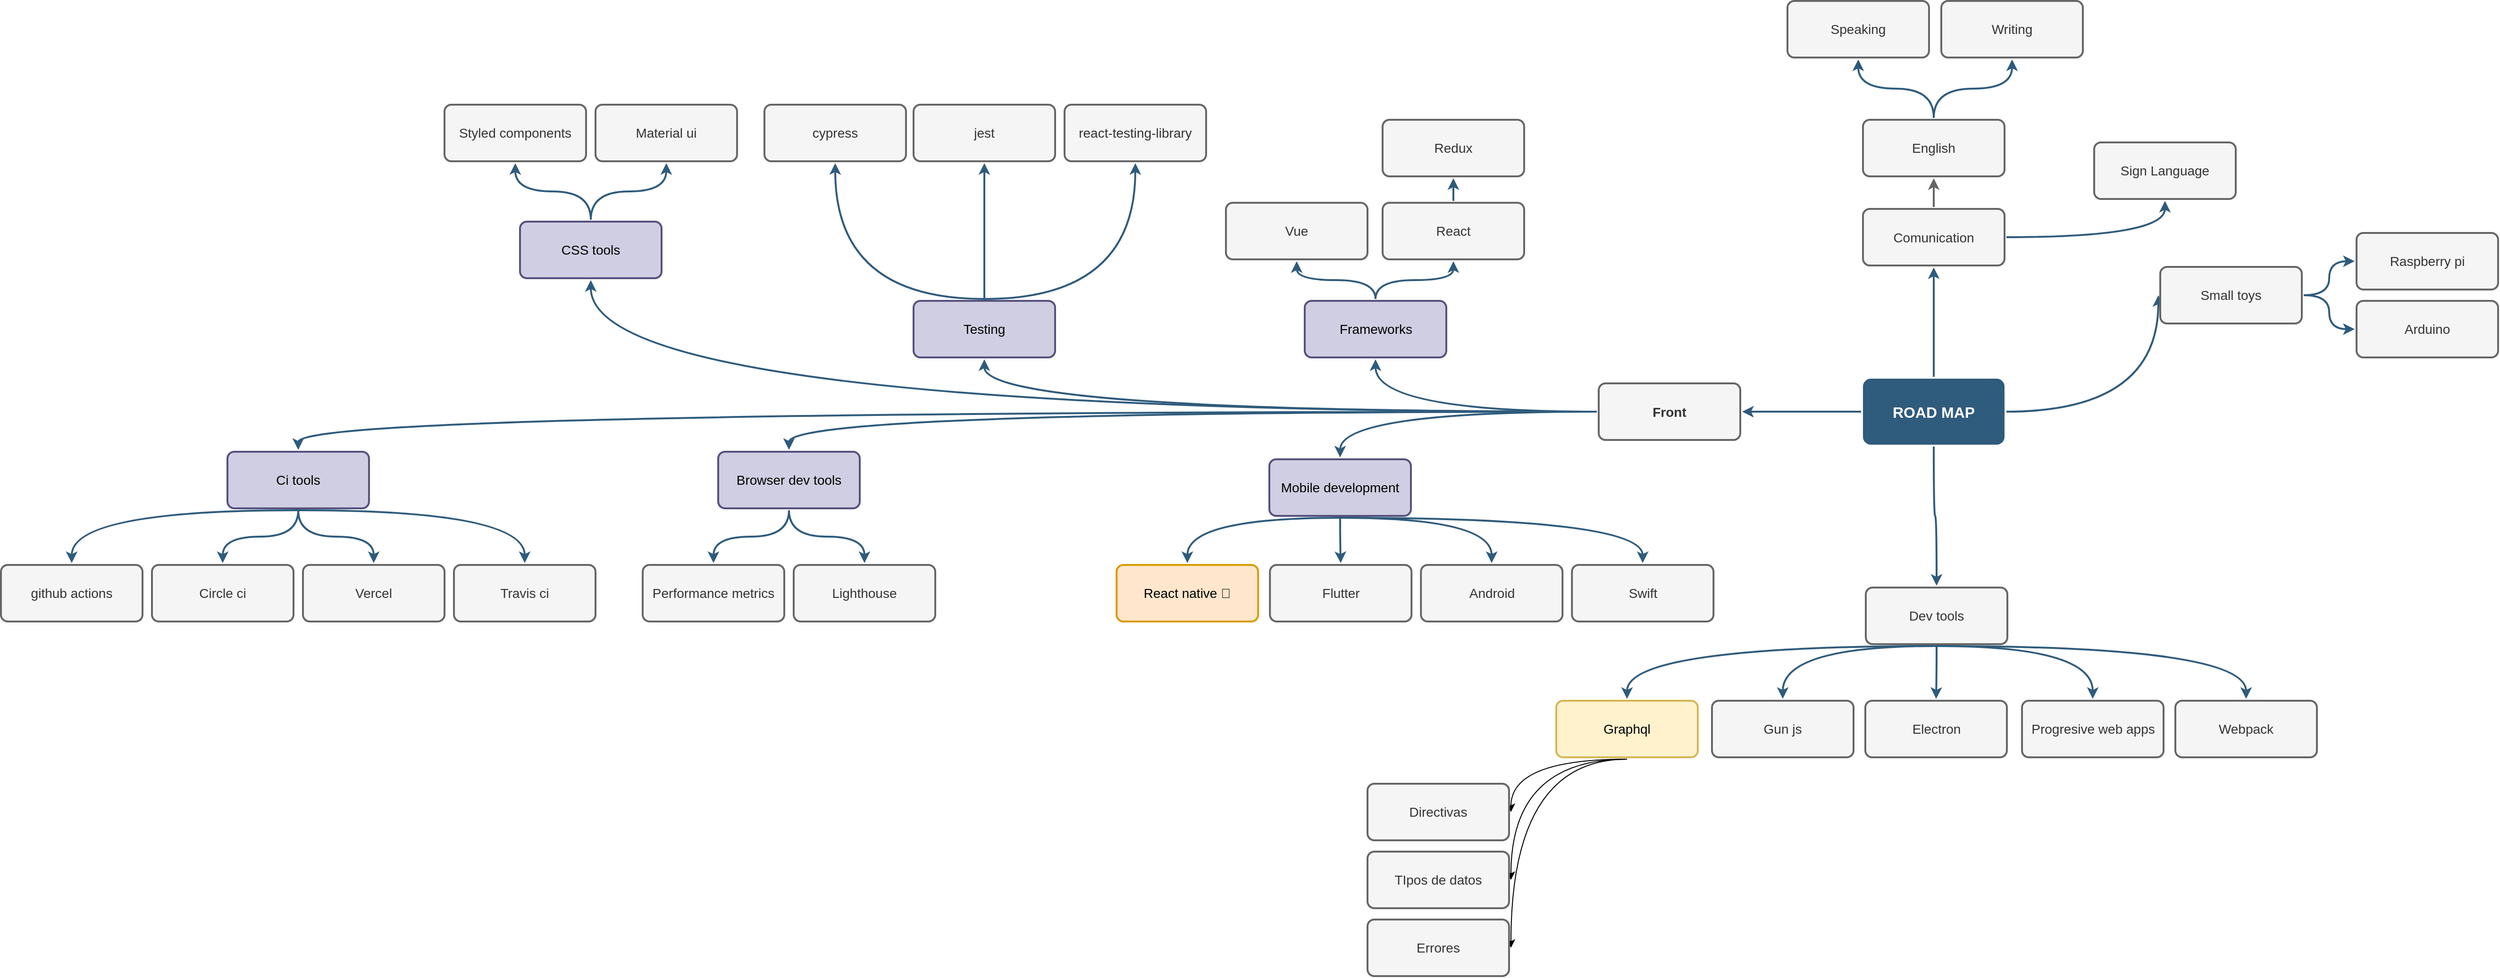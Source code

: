 <mxfile version="15.8.2" type="github"><diagram id="6a731a19-8d31-9384-78a2-239565b7b9f0" name="Page-1"><mxGraphModel dx="2852" dy="1048" grid="1" gridSize="8" guides="1" tooltips="1" connect="1" arrows="1" fold="1" page="1" pageScale="1" pageWidth="1920" pageHeight="1200" background="none" math="0" shadow="0"><root><mxCell id="0"/><mxCell id="1" parent="0"/><mxCell id="1745" value="" style="edgeStyle=none;rounded=0;jumpStyle=none;html=1;shadow=0;labelBackgroundColor=none;startArrow=none;startFill=0;endArrow=classic;endFill=1;jettySize=auto;orthogonalLoop=1;strokeColor=#2F5B7C;strokeWidth=2;fontFamily=Helvetica;fontSize=16;fontColor=#23445D;spacing=5;arcSize=12;" parent="1" source="1749" target="1764" edge="1"><mxGeometry relative="1" as="geometry"/></mxCell><mxCell id="1748" value="" style="edgeStyle=none;rounded=0;jumpStyle=none;html=1;shadow=0;labelBackgroundColor=none;startArrow=none;startFill=0;endArrow=classic;endFill=1;jettySize=auto;orthogonalLoop=1;strokeColor=#2F5B7C;strokeWidth=2;fontFamily=Helvetica;fontSize=16;fontColor=#23445D;spacing=5;arcSize=12;" parent="1" source="1749" target="1753" edge="1"><mxGeometry relative="1" as="geometry"/></mxCell><mxCell id="LtbxzB4XnzyZqrRedi4--1831" style="edgeStyle=orthogonalEdgeStyle;curved=1;rounded=0;orthogonalLoop=1;jettySize=auto;html=1;exitX=0.5;exitY=1;exitDx=0;exitDy=0;entryX=0.5;entryY=0;entryDx=0;entryDy=0;shadow=0;labelBackgroundColor=none;fontSize=11;fontColor=#23445D;startFill=0;endFill=1;strokeColor=#2F5B7C;strokeWidth=2;elbow=vertical;" parent="1" source="1749" target="LtbxzB4XnzyZqrRedi4--1830" edge="1"><mxGeometry relative="1" as="geometry"/></mxCell><mxCell id="LtbxzB4XnzyZqrRedi4--1870" style="edgeStyle=orthogonalEdgeStyle;curved=1;rounded=0;orthogonalLoop=1;jettySize=auto;html=1;exitX=1;exitY=0.5;exitDx=0;exitDy=0;entryX=0;entryY=0.5;entryDx=0;entryDy=0;shadow=0;labelBackgroundColor=none;fontSize=11;fontColor=#23445D;startFill=0;endFill=1;strokeColor=#2F5B7C;strokeWidth=2;elbow=vertical;" parent="1" source="1749" target="LtbxzB4XnzyZqrRedi4--1864" edge="1"><mxGeometry relative="1" as="geometry"/></mxCell><mxCell id="1749" value="ROAD MAP" style="rounded=1;whiteSpace=wrap;html=1;shadow=0;labelBackgroundColor=none;strokeColor=none;strokeWidth=2;fillColor=#2F5B7C;fontFamily=Helvetica;fontSize=16;fontColor=#FFFFFF;align=center;fontStyle=1;spacing=5;arcSize=12;perimeterSpacing=2;" parent="1" vertex="1"><mxGeometry x="781" y="530.5" width="150" height="70" as="geometry"/></mxCell><mxCell id="LtbxzB4XnzyZqrRedi4--1821" style="edgeStyle=orthogonalEdgeStyle;curved=1;rounded=0;orthogonalLoop=1;jettySize=auto;html=1;exitX=0;exitY=0.5;exitDx=0;exitDy=0;shadow=0;labelBackgroundColor=none;fontSize=11;fontColor=#23445D;startFill=0;endFill=1;strokeColor=#2F5B7C;strokeWidth=2;elbow=vertical;" parent="1" source="1753" target="LtbxzB4XnzyZqrRedi4--1802" edge="1"><mxGeometry relative="1" as="geometry"/></mxCell><mxCell id="LtbxzB4XnzyZqrRedi4--1822" style="edgeStyle=orthogonalEdgeStyle;curved=1;rounded=0;orthogonalLoop=1;jettySize=auto;html=1;exitX=0;exitY=0.5;exitDx=0;exitDy=0;shadow=0;labelBackgroundColor=none;fontSize=11;fontColor=#23445D;startFill=0;endFill=1;strokeColor=#2F5B7C;strokeWidth=2;elbow=vertical;" parent="1" source="1753" target="LtbxzB4XnzyZqrRedi4--1796" edge="1"><mxGeometry relative="1" as="geometry"/></mxCell><mxCell id="LtbxzB4XnzyZqrRedi4--1823" style="edgeStyle=orthogonalEdgeStyle;curved=1;rounded=0;orthogonalLoop=1;jettySize=auto;html=1;exitX=0;exitY=0.5;exitDx=0;exitDy=0;entryX=0.5;entryY=0;entryDx=0;entryDy=0;shadow=0;labelBackgroundColor=none;fontSize=11;fontColor=#23445D;startFill=0;endFill=1;strokeColor=#2F5B7C;strokeWidth=2;elbow=vertical;" parent="1" source="1753" target="LtbxzB4XnzyZqrRedi4--1799" edge="1"><mxGeometry relative="1" as="geometry"/></mxCell><mxCell id="LtbxzB4XnzyZqrRedi4--1852" style="edgeStyle=orthogonalEdgeStyle;curved=1;rounded=0;orthogonalLoop=1;jettySize=auto;html=1;exitX=0;exitY=0.5;exitDx=0;exitDy=0;entryX=0.5;entryY=0;entryDx=0;entryDy=0;shadow=0;labelBackgroundColor=none;fontSize=11;fontColor=#23445D;startFill=0;endFill=1;strokeColor=#2F5B7C;strokeWidth=2;elbow=vertical;" parent="1" source="1753" target="LtbxzB4XnzyZqrRedi4--1844" edge="1"><mxGeometry relative="1" as="geometry"/></mxCell><mxCell id="LtbxzB4XnzyZqrRedi4--1863" style="edgeStyle=orthogonalEdgeStyle;curved=1;rounded=0;orthogonalLoop=1;jettySize=auto;html=1;exitX=0;exitY=0.5;exitDx=0;exitDy=0;entryX=0.5;entryY=0;entryDx=0;entryDy=0;shadow=0;labelBackgroundColor=none;fontSize=11;fontColor=#23445D;startFill=0;endFill=1;strokeColor=#2F5B7C;strokeWidth=2;elbow=vertical;" parent="1" source="1753" target="LtbxzB4XnzyZqrRedi4--1853" edge="1"><mxGeometry relative="1" as="geometry"/></mxCell><mxCell id="LtbxzB4XnzyZqrRedi4--1884" style="edgeStyle=orthogonalEdgeStyle;curved=1;rounded=0;orthogonalLoop=1;jettySize=auto;html=1;exitX=0;exitY=0.5;exitDx=0;exitDy=0;entryX=0.5;entryY=1;entryDx=0;entryDy=0;shadow=0;labelBackgroundColor=none;fontSize=11;fontColor=#23445D;startFill=0;endFill=1;strokeColor=#2F5B7C;strokeWidth=2;elbow=vertical;" parent="1" source="1753" target="LtbxzB4XnzyZqrRedi4--1877" edge="1"><mxGeometry relative="1" as="geometry"/></mxCell><mxCell id="1753" value="Front" style="rounded=1;whiteSpace=wrap;html=1;shadow=0;labelBackgroundColor=none;strokeColor=#666666;strokeWidth=2;fillColor=#f5f5f5;fontFamily=Helvetica;fontSize=14;fontColor=#333333;align=center;spacing=5;fontStyle=1;arcSize=12;perimeterSpacing=2;" parent="1" vertex="1"><mxGeometry x="501" y="535.5" width="150" height="60" as="geometry"/></mxCell><mxCell id="1754" value="Vue" style="rounded=1;whiteSpace=wrap;html=1;shadow=0;labelBackgroundColor=none;strokeColor=#666666;strokeWidth=2;fillColor=#f5f5f5;fontFamily=Helvetica;fontSize=14;fontColor=#333333;align=center;spacing=5;fontStyle=0;arcSize=12;perimeterSpacing=2;" parent="1" vertex="1"><mxGeometry x="106" y="344" width="150" height="60" as="geometry"/></mxCell><mxCell id="LtbxzB4XnzyZqrRedi4--1847" style="edgeStyle=orthogonalEdgeStyle;curved=1;rounded=0;orthogonalLoop=1;jettySize=auto;html=1;exitX=0.5;exitY=0;exitDx=0;exitDy=0;entryX=0.5;entryY=1;entryDx=0;entryDy=0;shadow=0;labelBackgroundColor=none;fontSize=11;fontColor=#23445D;startFill=0;endFill=1;strokeColor=#2F5B7C;strokeWidth=2;elbow=vertical;" parent="1" source="1756" target="LtbxzB4XnzyZqrRedi4--1845" edge="1"><mxGeometry relative="1" as="geometry"/></mxCell><mxCell id="1756" value="React" style="rounded=1;whiteSpace=wrap;html=1;shadow=0;labelBackgroundColor=none;strokeColor=#666666;strokeWidth=2;fillColor=#f5f5f5;fontFamily=Helvetica;fontSize=14;fontColor=#333333;align=center;spacing=5;fontStyle=0;arcSize=12;perimeterSpacing=2;" parent="1" vertex="1"><mxGeometry x="272" y="344" width="150" height="60" as="geometry"/></mxCell><mxCell id="LtbxzB4XnzyZqrRedi4--1829" style="edgeStyle=orthogonalEdgeStyle;curved=1;rounded=0;orthogonalLoop=1;jettySize=auto;html=1;exitX=1;exitY=0.5;exitDx=0;exitDy=0;entryX=0.5;entryY=1;entryDx=0;entryDy=0;shadow=0;labelBackgroundColor=none;fontSize=11;fontColor=#23445D;startFill=0;endFill=1;strokeColor=#2F5B7C;strokeWidth=2;elbow=vertical;" parent="1" source="1764" target="LtbxzB4XnzyZqrRedi4--1828" edge="1"><mxGeometry relative="1" as="geometry"/></mxCell><mxCell id="1764" value="Comunication" style="rounded=1;whiteSpace=wrap;html=1;shadow=0;labelBackgroundColor=none;strokeColor=#666666;strokeWidth=2;fillColor=#f5f5f5;fontFamily=Helvetica;fontSize=14;fontColor=#333333;align=center;spacing=5;fontStyle=0;arcSize=12;perimeterSpacing=2;" parent="1" vertex="1"><mxGeometry x="781" y="350.5" width="150" height="60" as="geometry"/></mxCell><mxCell id="LtbxzB4XnzyZqrRedi4--1814" style="edgeStyle=orthogonalEdgeStyle;rounded=0;orthogonalLoop=1;jettySize=auto;html=1;exitX=0.5;exitY=0;exitDx=0;exitDy=0;shadow=0;labelBackgroundColor=none;fontSize=11;fontColor=#23445D;startFill=0;endFill=1;strokeColor=#2F5B7C;strokeWidth=2;elbow=vertical;curved=1;" parent="1" source="1769" target="LtbxzB4XnzyZqrRedi4--1783" edge="1"><mxGeometry relative="1" as="geometry"/></mxCell><mxCell id="LtbxzB4XnzyZqrRedi4--1816" style="edgeStyle=orthogonalEdgeStyle;curved=1;rounded=0;orthogonalLoop=1;jettySize=auto;html=1;exitX=0.5;exitY=0;exitDx=0;exitDy=0;shadow=0;labelBackgroundColor=none;fontSize=11;fontColor=#23445D;startFill=0;endFill=1;strokeColor=#2F5B7C;strokeWidth=2;elbow=vertical;" parent="1" source="1769" target="LtbxzB4XnzyZqrRedi4--1781" edge="1"><mxGeometry relative="1" as="geometry"/></mxCell><mxCell id="1769" value="English" style="rounded=1;whiteSpace=wrap;html=1;shadow=0;labelBackgroundColor=none;strokeColor=#666666;strokeWidth=2;fillColor=#f5f5f5;fontFamily=Helvetica;fontSize=14;fontColor=#333333;align=center;spacing=5;arcSize=12;perimeterSpacing=2;" parent="1" vertex="1"><mxGeometry x="781" y="256" width="150" height="60" as="geometry"/></mxCell><mxCell id="1770" value="" style="edgeStyle=none;rounded=0;jumpStyle=none;html=1;shadow=0;labelBackgroundColor=none;startArrow=none;startFill=0;endArrow=classic;endFill=1;jettySize=auto;orthogonalLoop=1;strokeColor=#666666;strokeWidth=2;fontFamily=Helvetica;fontSize=14;fontColor=#FFFFFF;spacing=5;fillColor=#f5f5f5;arcSize=12;" parent="1" source="1764" target="1769" edge="1"><mxGeometry relative="1" as="geometry"/></mxCell><mxCell id="LtbxzB4XnzyZqrRedi4--1781" value="Speaking" style="rounded=1;whiteSpace=wrap;html=1;shadow=0;labelBackgroundColor=none;strokeColor=#666666;strokeWidth=2;fillColor=#f5f5f5;fontFamily=Helvetica;fontSize=14;fontColor=#333333;align=center;spacing=5;arcSize=12;perimeterSpacing=2;" parent="1" vertex="1"><mxGeometry x="701" y="130" width="150" height="60" as="geometry"/></mxCell><mxCell id="LtbxzB4XnzyZqrRedi4--1783" value="Writing" style="rounded=1;whiteSpace=wrap;html=1;shadow=0;labelBackgroundColor=none;strokeColor=#666666;strokeWidth=2;fillColor=#f5f5f5;fontFamily=Helvetica;fontSize=14;fontColor=#333333;align=center;spacing=5;arcSize=12;perimeterSpacing=2;" parent="1" vertex="1"><mxGeometry x="864" y="130" width="150" height="60" as="geometry"/></mxCell><mxCell id="LtbxzB4XnzyZqrRedi4--1791" value="React native 📍" style="rounded=1;whiteSpace=wrap;html=1;shadow=0;labelBackgroundColor=none;strokeColor=#d79b00;strokeWidth=2;fillColor=#ffe6cc;fontFamily=Helvetica;fontSize=14;align=center;spacing=5;fontStyle=0;arcSize=12;perimeterSpacing=2;" parent="1" vertex="1"><mxGeometry x="-9.87" y="728" width="150" height="60" as="geometry"/></mxCell><mxCell id="LtbxzB4XnzyZqrRedi4--1792" value="Flutter" style="rounded=1;whiteSpace=wrap;html=1;shadow=0;labelBackgroundColor=none;strokeColor=#666666;strokeWidth=2;fillColor=#f5f5f5;fontFamily=Helvetica;fontSize=14;fontColor=#333333;align=center;spacing=5;fontStyle=0;arcSize=12;perimeterSpacing=2;" parent="1" vertex="1"><mxGeometry x="152.63" y="728" width="150" height="60" as="geometry"/></mxCell><mxCell id="LtbxzB4XnzyZqrRedi4--1793" value="Android" style="rounded=1;whiteSpace=wrap;html=1;shadow=0;labelBackgroundColor=none;strokeColor=#666666;strokeWidth=2;fillColor=#f5f5f5;fontFamily=Helvetica;fontSize=14;fontColor=#333333;align=center;spacing=5;fontStyle=0;arcSize=12;perimeterSpacing=2;" parent="1" vertex="1"><mxGeometry x="312.63" y="728" width="150" height="60" as="geometry"/></mxCell><mxCell id="LtbxzB4XnzyZqrRedi4--1794" value="Swift" style="rounded=1;whiteSpace=wrap;html=1;shadow=0;labelBackgroundColor=none;strokeColor=#666666;strokeWidth=2;fillColor=#f5f5f5;fontFamily=Helvetica;fontSize=14;fontColor=#333333;align=center;spacing=5;fontStyle=0;arcSize=12;perimeterSpacing=2;" parent="1" vertex="1"><mxGeometry x="472.63" y="728" width="150" height="60" as="geometry"/></mxCell><mxCell id="pKo2DNXpZRoB_cq797Jd-1776" style="edgeStyle=orthogonalEdgeStyle;curved=1;rounded=0;orthogonalLoop=1;jettySize=auto;html=1;exitX=0.5;exitY=1;exitDx=0;exitDy=0;entryX=1;entryY=0.5;entryDx=0;entryDy=0;elbow=vertical;" edge="1" parent="1" source="LtbxzB4XnzyZqrRedi4--1795" target="pKo2DNXpZRoB_cq797Jd-1770"><mxGeometry relative="1" as="geometry"/></mxCell><mxCell id="pKo2DNXpZRoB_cq797Jd-1777" style="edgeStyle=orthogonalEdgeStyle;curved=1;rounded=0;orthogonalLoop=1;jettySize=auto;html=1;exitX=0.5;exitY=1;exitDx=0;exitDy=0;entryX=1;entryY=0.5;entryDx=0;entryDy=0;elbow=vertical;" edge="1" parent="1" source="LtbxzB4XnzyZqrRedi4--1795" target="pKo2DNXpZRoB_cq797Jd-1772"><mxGeometry relative="1" as="geometry"/></mxCell><mxCell id="pKo2DNXpZRoB_cq797Jd-1778" style="edgeStyle=orthogonalEdgeStyle;curved=1;rounded=0;orthogonalLoop=1;jettySize=auto;html=1;exitX=0.5;exitY=1;exitDx=0;exitDy=0;entryX=1;entryY=0.5;entryDx=0;entryDy=0;elbow=vertical;" edge="1" parent="1" source="LtbxzB4XnzyZqrRedi4--1795" target="pKo2DNXpZRoB_cq797Jd-1771"><mxGeometry relative="1" as="geometry"/></mxCell><mxCell id="LtbxzB4XnzyZqrRedi4--1795" value="Graphql" style="rounded=1;whiteSpace=wrap;html=1;shadow=0;labelBackgroundColor=none;strokeColor=#d6b656;strokeWidth=2;fillColor=#fff2cc;fontFamily=Helvetica;fontSize=14;align=center;spacing=5;fontStyle=0;arcSize=12;perimeterSpacing=2;" parent="1" vertex="1"><mxGeometry x="456" y="872" width="150" height="60" as="geometry"/></mxCell><mxCell id="LtbxzB4XnzyZqrRedi4--1841" style="edgeStyle=orthogonalEdgeStyle;curved=1;rounded=0;orthogonalLoop=1;jettySize=auto;html=1;exitX=0.5;exitY=0;exitDx=0;exitDy=0;shadow=0;labelBackgroundColor=none;fontSize=11;fontColor=#23445D;startFill=0;endFill=1;strokeColor=#2F5B7C;strokeWidth=2;elbow=vertical;" parent="1" source="LtbxzB4XnzyZqrRedi4--1796" target="LtbxzB4XnzyZqrRedi4--1838" edge="1"><mxGeometry relative="1" as="geometry"/></mxCell><mxCell id="LtbxzB4XnzyZqrRedi4--1842" style="edgeStyle=orthogonalEdgeStyle;curved=1;rounded=0;orthogonalLoop=1;jettySize=auto;html=1;exitX=0.5;exitY=0;exitDx=0;exitDy=0;shadow=0;labelBackgroundColor=none;fontSize=11;fontColor=#23445D;startFill=0;endFill=1;strokeColor=#2F5B7C;strokeWidth=2;elbow=vertical;" parent="1" source="LtbxzB4XnzyZqrRedi4--1796" target="LtbxzB4XnzyZqrRedi4--1839" edge="1"><mxGeometry relative="1" as="geometry"/></mxCell><mxCell id="LtbxzB4XnzyZqrRedi4--1843" style="edgeStyle=orthogonalEdgeStyle;curved=1;rounded=0;orthogonalLoop=1;jettySize=auto;html=1;exitX=0.5;exitY=0;exitDx=0;exitDy=0;entryX=0.5;entryY=1;entryDx=0;entryDy=0;shadow=0;labelBackgroundColor=none;fontSize=11;fontColor=#23445D;startFill=0;endFill=1;strokeColor=#2F5B7C;strokeWidth=2;elbow=vertical;" parent="1" source="LtbxzB4XnzyZqrRedi4--1796" target="LtbxzB4XnzyZqrRedi4--1840" edge="1"><mxGeometry relative="1" as="geometry"/></mxCell><mxCell id="LtbxzB4XnzyZqrRedi4--1796" value="Testing" style="rounded=1;whiteSpace=wrap;html=1;shadow=0;labelBackgroundColor=none;strokeColor=#56517e;strokeWidth=2;fillColor=#d0cee2;fontFamily=Helvetica;fontSize=14;align=center;spacing=5;fontStyle=0;arcSize=12;perimeterSpacing=2;" parent="1" vertex="1"><mxGeometry x="-225" y="448" width="150" height="60" as="geometry"/></mxCell><mxCell id="LtbxzB4XnzyZqrRedi4--1797" value="Electron" style="rounded=1;whiteSpace=wrap;html=1;shadow=0;labelBackgroundColor=none;strokeColor=#666666;strokeWidth=2;fillColor=#f5f5f5;fontFamily=Helvetica;fontSize=14;fontColor=#333333;align=center;spacing=5;fontStyle=0;arcSize=12;perimeterSpacing=2;" parent="1" vertex="1"><mxGeometry x="783.5" y="872" width="150" height="60" as="geometry"/></mxCell><mxCell id="LtbxzB4XnzyZqrRedi4--1824" style="edgeStyle=orthogonalEdgeStyle;curved=1;rounded=0;orthogonalLoop=1;jettySize=auto;html=1;exitX=0.5;exitY=1;exitDx=0;exitDy=0;entryX=0.5;entryY=0;entryDx=0;entryDy=0;shadow=0;labelBackgroundColor=none;fontSize=11;fontColor=#23445D;startFill=0;endFill=1;strokeColor=#2F5B7C;strokeWidth=2;elbow=vertical;" parent="1" source="LtbxzB4XnzyZqrRedi4--1799" target="LtbxzB4XnzyZqrRedi4--1791" edge="1"><mxGeometry relative="1" as="geometry"/></mxCell><mxCell id="LtbxzB4XnzyZqrRedi4--1825" style="edgeStyle=orthogonalEdgeStyle;curved=1;rounded=0;orthogonalLoop=1;jettySize=auto;html=1;exitX=0.5;exitY=1;exitDx=0;exitDy=0;entryX=0.5;entryY=0;entryDx=0;entryDy=0;shadow=0;labelBackgroundColor=none;fontSize=11;fontColor=#23445D;startFill=0;endFill=1;strokeColor=#2F5B7C;strokeWidth=2;elbow=vertical;" parent="1" source="LtbxzB4XnzyZqrRedi4--1799" target="LtbxzB4XnzyZqrRedi4--1792" edge="1"><mxGeometry relative="1" as="geometry"/></mxCell><mxCell id="LtbxzB4XnzyZqrRedi4--1826" style="edgeStyle=orthogonalEdgeStyle;curved=1;rounded=0;orthogonalLoop=1;jettySize=auto;html=1;exitX=0.5;exitY=1;exitDx=0;exitDy=0;shadow=0;labelBackgroundColor=none;fontSize=11;fontColor=#23445D;startFill=0;endFill=1;strokeColor=#2F5B7C;strokeWidth=2;elbow=vertical;" parent="1" source="LtbxzB4XnzyZqrRedi4--1799" target="LtbxzB4XnzyZqrRedi4--1793" edge="1"><mxGeometry relative="1" as="geometry"/></mxCell><mxCell id="LtbxzB4XnzyZqrRedi4--1827" style="edgeStyle=orthogonalEdgeStyle;curved=1;rounded=0;orthogonalLoop=1;jettySize=auto;html=1;exitX=0.5;exitY=1;exitDx=0;exitDy=0;entryX=0.5;entryY=0;entryDx=0;entryDy=0;shadow=0;labelBackgroundColor=none;fontSize=11;fontColor=#23445D;startFill=0;endFill=1;strokeColor=#2F5B7C;strokeWidth=2;elbow=vertical;" parent="1" source="LtbxzB4XnzyZqrRedi4--1799" target="LtbxzB4XnzyZqrRedi4--1794" edge="1"><mxGeometry relative="1" as="geometry"/></mxCell><mxCell id="LtbxzB4XnzyZqrRedi4--1799" value="Mobile development" style="rounded=1;whiteSpace=wrap;html=1;shadow=0;labelBackgroundColor=none;strokeColor=#56517e;strokeWidth=2;fillColor=#d0cee2;fontFamily=Helvetica;fontSize=14;align=center;spacing=5;fontStyle=0;arcSize=12;perimeterSpacing=2;" parent="1" vertex="1"><mxGeometry x="152" y="616" width="150" height="60" as="geometry"/></mxCell><mxCell id="LtbxzB4XnzyZqrRedi4--1801" value="Progresive web apps" style="rounded=1;whiteSpace=wrap;html=1;shadow=0;labelBackgroundColor=none;strokeColor=#666666;strokeWidth=2;fillColor=#f5f5f5;fontFamily=Helvetica;fontSize=14;fontColor=#333333;align=center;spacing=5;fontStyle=0;arcSize=12;perimeterSpacing=2;" parent="1" vertex="1"><mxGeometry x="949.5" y="872" width="150" height="60" as="geometry"/></mxCell><mxCell id="LtbxzB4XnzyZqrRedi4--1818" style="edgeStyle=orthogonalEdgeStyle;curved=1;rounded=0;orthogonalLoop=1;jettySize=auto;html=1;exitX=0.5;exitY=0;exitDx=0;exitDy=0;entryX=0.5;entryY=1;entryDx=0;entryDy=0;shadow=0;labelBackgroundColor=none;fontSize=11;fontColor=#23445D;startFill=0;endFill=1;strokeColor=#2F5B7C;strokeWidth=2;elbow=vertical;" parent="1" source="LtbxzB4XnzyZqrRedi4--1802" target="1754" edge="1"><mxGeometry relative="1" as="geometry"/></mxCell><mxCell id="LtbxzB4XnzyZqrRedi4--1820" style="edgeStyle=orthogonalEdgeStyle;curved=1;rounded=0;orthogonalLoop=1;jettySize=auto;html=1;exitX=0.5;exitY=0;exitDx=0;exitDy=0;entryX=0.5;entryY=1;entryDx=0;entryDy=0;shadow=0;labelBackgroundColor=none;fontSize=11;fontColor=#23445D;startFill=0;endFill=1;strokeColor=#2F5B7C;strokeWidth=2;elbow=vertical;" parent="1" source="LtbxzB4XnzyZqrRedi4--1802" target="1756" edge="1"><mxGeometry relative="1" as="geometry"/></mxCell><mxCell id="LtbxzB4XnzyZqrRedi4--1802" value="Frameworks" style="rounded=1;whiteSpace=wrap;html=1;shadow=0;labelBackgroundColor=none;strokeColor=#56517e;strokeWidth=2;fillColor=#d0cee2;fontFamily=Helvetica;fontSize=14;align=center;spacing=5;fontStyle=0;arcSize=12;perimeterSpacing=2;" parent="1" vertex="1"><mxGeometry x="189.5" y="448" width="150" height="60" as="geometry"/></mxCell><mxCell id="LtbxzB4XnzyZqrRedi4--1828" value="Sign Language" style="rounded=1;whiteSpace=wrap;html=1;shadow=0;labelBackgroundColor=none;strokeColor=#666666;strokeWidth=2;fillColor=#f5f5f5;fontFamily=Helvetica;fontSize=14;fontColor=#333333;align=center;spacing=5;arcSize=12;perimeterSpacing=2;" parent="1" vertex="1"><mxGeometry x="1026" y="280" width="150" height="60" as="geometry"/></mxCell><mxCell id="LtbxzB4XnzyZqrRedi4--1832" style="edgeStyle=orthogonalEdgeStyle;curved=1;rounded=0;orthogonalLoop=1;jettySize=auto;html=1;exitX=0.5;exitY=1;exitDx=0;exitDy=0;entryX=0.5;entryY=0;entryDx=0;entryDy=0;shadow=0;labelBackgroundColor=none;fontSize=11;fontColor=#23445D;startFill=0;endFill=1;strokeColor=#2F5B7C;strokeWidth=2;elbow=vertical;" parent="1" source="LtbxzB4XnzyZqrRedi4--1830" target="LtbxzB4XnzyZqrRedi4--1795" edge="1"><mxGeometry relative="1" as="geometry"/></mxCell><mxCell id="LtbxzB4XnzyZqrRedi4--1834" style="edgeStyle=orthogonalEdgeStyle;curved=1;rounded=0;orthogonalLoop=1;jettySize=auto;html=1;exitX=0.5;exitY=1;exitDx=0;exitDy=0;entryX=0.5;entryY=0;entryDx=0;entryDy=0;shadow=0;labelBackgroundColor=none;fontSize=11;fontColor=#23445D;startFill=0;endFill=1;strokeColor=#2F5B7C;strokeWidth=2;elbow=vertical;" parent="1" source="LtbxzB4XnzyZqrRedi4--1830" target="LtbxzB4XnzyZqrRedi4--1833" edge="1"><mxGeometry relative="1" as="geometry"/></mxCell><mxCell id="LtbxzB4XnzyZqrRedi4--1836" style="edgeStyle=orthogonalEdgeStyle;curved=1;rounded=0;orthogonalLoop=1;jettySize=auto;html=1;exitX=0.5;exitY=1;exitDx=0;exitDy=0;entryX=0.5;entryY=0;entryDx=0;entryDy=0;shadow=0;labelBackgroundColor=none;fontSize=11;fontColor=#23445D;startFill=0;endFill=1;strokeColor=#2F5B7C;strokeWidth=2;elbow=vertical;" parent="1" source="LtbxzB4XnzyZqrRedi4--1830" target="LtbxzB4XnzyZqrRedi4--1797" edge="1"><mxGeometry relative="1" as="geometry"/></mxCell><mxCell id="LtbxzB4XnzyZqrRedi4--1837" style="edgeStyle=orthogonalEdgeStyle;curved=1;rounded=0;orthogonalLoop=1;jettySize=auto;html=1;exitX=0.5;exitY=1;exitDx=0;exitDy=0;entryX=0.5;entryY=0;entryDx=0;entryDy=0;shadow=0;labelBackgroundColor=none;fontSize=11;fontColor=#23445D;startFill=0;endFill=1;strokeColor=#2F5B7C;strokeWidth=2;elbow=vertical;" parent="1" source="LtbxzB4XnzyZqrRedi4--1830" target="LtbxzB4XnzyZqrRedi4--1801" edge="1"><mxGeometry relative="1" as="geometry"/></mxCell><mxCell id="LtbxzB4XnzyZqrRedi4--1876" style="edgeStyle=orthogonalEdgeStyle;curved=1;rounded=0;orthogonalLoop=1;jettySize=auto;html=1;exitX=0.5;exitY=1;exitDx=0;exitDy=0;entryX=0.5;entryY=0;entryDx=0;entryDy=0;shadow=0;labelBackgroundColor=none;fontSize=11;fontColor=#23445D;startFill=0;endFill=1;strokeColor=#2F5B7C;strokeWidth=2;elbow=vertical;" parent="1" source="LtbxzB4XnzyZqrRedi4--1830" target="LtbxzB4XnzyZqrRedi4--1875" edge="1"><mxGeometry relative="1" as="geometry"/></mxCell><mxCell id="LtbxzB4XnzyZqrRedi4--1830" value="Dev tools" style="rounded=1;whiteSpace=wrap;html=1;shadow=0;labelBackgroundColor=none;strokeColor=#666666;strokeWidth=2;fillColor=#f5f5f5;fontFamily=Helvetica;fontSize=14;fontColor=#333333;align=center;spacing=5;fontStyle=0;arcSize=12;perimeterSpacing=2;" parent="1" vertex="1"><mxGeometry x="784" y="752" width="150" height="60" as="geometry"/></mxCell><mxCell id="LtbxzB4XnzyZqrRedi4--1833" value="Gun js" style="rounded=1;whiteSpace=wrap;html=1;shadow=0;labelBackgroundColor=none;strokeColor=#666666;strokeWidth=2;fillColor=#f5f5f5;fontFamily=Helvetica;fontSize=14;fontColor=#333333;align=center;spacing=5;fontStyle=0;arcSize=12;perimeterSpacing=2;" parent="1" vertex="1"><mxGeometry x="621" y="872" width="150" height="60" as="geometry"/></mxCell><mxCell id="LtbxzB4XnzyZqrRedi4--1838" value="jest" style="rounded=1;whiteSpace=wrap;html=1;shadow=0;labelBackgroundColor=none;strokeColor=#666666;strokeWidth=2;fillColor=#f5f5f5;fontFamily=Helvetica;fontSize=14;fontColor=#333333;align=center;spacing=5;fontStyle=0;arcSize=12;perimeterSpacing=2;" parent="1" vertex="1"><mxGeometry x="-225" y="240" width="150" height="60" as="geometry"/></mxCell><mxCell id="LtbxzB4XnzyZqrRedi4--1839" value="cypress" style="rounded=1;whiteSpace=wrap;html=1;shadow=0;labelBackgroundColor=none;strokeColor=#666666;strokeWidth=2;fillColor=#f5f5f5;fontFamily=Helvetica;fontSize=14;fontColor=#333333;align=center;spacing=5;fontStyle=0;arcSize=12;perimeterSpacing=2;" parent="1" vertex="1"><mxGeometry x="-383" y="240" width="150" height="60" as="geometry"/></mxCell><mxCell id="LtbxzB4XnzyZqrRedi4--1840" value="react-testing-library" style="rounded=1;whiteSpace=wrap;html=1;shadow=0;labelBackgroundColor=none;strokeColor=#666666;strokeWidth=2;fillColor=#f5f5f5;fontFamily=Helvetica;fontSize=14;fontColor=#333333;align=center;spacing=5;fontStyle=0;arcSize=12;perimeterSpacing=2;" parent="1" vertex="1"><mxGeometry x="-65" y="240" width="150" height="60" as="geometry"/></mxCell><mxCell id="LtbxzB4XnzyZqrRedi4--1850" style="edgeStyle=orthogonalEdgeStyle;curved=1;rounded=0;orthogonalLoop=1;jettySize=auto;html=1;exitX=0.5;exitY=1;exitDx=0;exitDy=0;entryX=0.5;entryY=0;entryDx=0;entryDy=0;shadow=0;labelBackgroundColor=none;fontSize=11;fontColor=#23445D;startFill=0;endFill=1;strokeColor=#2F5B7C;strokeWidth=2;elbow=vertical;" parent="1" source="LtbxzB4XnzyZqrRedi4--1844" target="LtbxzB4XnzyZqrRedi4--1848" edge="1"><mxGeometry relative="1" as="geometry"/></mxCell><mxCell id="LtbxzB4XnzyZqrRedi4--1851" style="edgeStyle=orthogonalEdgeStyle;curved=1;rounded=0;orthogonalLoop=1;jettySize=auto;html=1;exitX=0.5;exitY=1;exitDx=0;exitDy=0;entryX=0.5;entryY=0;entryDx=0;entryDy=0;shadow=0;labelBackgroundColor=none;fontSize=11;fontColor=#23445D;startFill=0;endFill=1;strokeColor=#2F5B7C;strokeWidth=2;elbow=vertical;" parent="1" source="LtbxzB4XnzyZqrRedi4--1844" target="LtbxzB4XnzyZqrRedi4--1849" edge="1"><mxGeometry relative="1" as="geometry"/></mxCell><mxCell id="LtbxzB4XnzyZqrRedi4--1844" value="Browser dev tools" style="rounded=1;whiteSpace=wrap;html=1;shadow=0;labelBackgroundColor=none;strokeColor=#56517e;strokeWidth=2;fillColor=#d0cee2;fontFamily=Helvetica;fontSize=14;align=center;spacing=5;fontStyle=0;arcSize=12;perimeterSpacing=2;" parent="1" vertex="1"><mxGeometry x="-432" y="608" width="150" height="60" as="geometry"/></mxCell><mxCell id="LtbxzB4XnzyZqrRedi4--1845" value="Redux" style="rounded=1;whiteSpace=wrap;html=1;shadow=0;labelBackgroundColor=none;strokeColor=#666666;strokeWidth=2;fillColor=#f5f5f5;fontFamily=Helvetica;fontSize=14;fontColor=#333333;align=center;spacing=5;fontStyle=0;arcSize=12;perimeterSpacing=2;" parent="1" vertex="1"><mxGeometry x="272" y="256" width="150" height="60" as="geometry"/></mxCell><mxCell id="LtbxzB4XnzyZqrRedi4--1848" value="Performance metrics" style="rounded=1;whiteSpace=wrap;html=1;shadow=0;labelBackgroundColor=none;strokeColor=#666666;strokeWidth=2;fillColor=#f5f5f5;fontFamily=Helvetica;fontSize=14;fontColor=#333333;align=center;spacing=5;fontStyle=0;arcSize=12;perimeterSpacing=2;" parent="1" vertex="1"><mxGeometry x="-512" y="728" width="150" height="60" as="geometry"/></mxCell><mxCell id="LtbxzB4XnzyZqrRedi4--1849" value="Lighthouse" style="rounded=1;whiteSpace=wrap;html=1;shadow=0;labelBackgroundColor=none;strokeColor=#666666;strokeWidth=2;fillColor=#f5f5f5;fontFamily=Helvetica;fontSize=14;fontColor=#333333;align=center;spacing=5;fontStyle=0;arcSize=12;perimeterSpacing=2;" parent="1" vertex="1"><mxGeometry x="-352" y="728" width="150" height="60" as="geometry"/></mxCell><mxCell id="LtbxzB4XnzyZqrRedi4--1859" style="edgeStyle=orthogonalEdgeStyle;curved=1;rounded=0;orthogonalLoop=1;jettySize=auto;html=1;exitX=0.5;exitY=1;exitDx=0;exitDy=0;shadow=0;labelBackgroundColor=none;fontSize=11;fontColor=#23445D;startFill=0;endFill=1;strokeColor=#2F5B7C;strokeWidth=2;elbow=vertical;" parent="1" source="LtbxzB4XnzyZqrRedi4--1853" target="LtbxzB4XnzyZqrRedi4--1855" edge="1"><mxGeometry relative="1" as="geometry"/></mxCell><mxCell id="LtbxzB4XnzyZqrRedi4--1860" style="edgeStyle=orthogonalEdgeStyle;curved=1;rounded=0;orthogonalLoop=1;jettySize=auto;html=1;exitX=0.5;exitY=1;exitDx=0;exitDy=0;entryX=0.5;entryY=0;entryDx=0;entryDy=0;shadow=0;labelBackgroundColor=none;fontSize=11;fontColor=#23445D;startFill=0;endFill=1;strokeColor=#2F5B7C;strokeWidth=2;elbow=vertical;" parent="1" source="LtbxzB4XnzyZqrRedi4--1853" target="LtbxzB4XnzyZqrRedi4--1854" edge="1"><mxGeometry relative="1" as="geometry"/></mxCell><mxCell id="LtbxzB4XnzyZqrRedi4--1861" style="edgeStyle=orthogonalEdgeStyle;curved=1;rounded=0;orthogonalLoop=1;jettySize=auto;html=1;exitX=0.5;exitY=1;exitDx=0;exitDy=0;entryX=0.5;entryY=0;entryDx=0;entryDy=0;shadow=0;labelBackgroundColor=none;fontSize=11;fontColor=#23445D;startFill=0;endFill=1;strokeColor=#2F5B7C;strokeWidth=2;elbow=vertical;" parent="1" source="LtbxzB4XnzyZqrRedi4--1853" target="LtbxzB4XnzyZqrRedi4--1856" edge="1"><mxGeometry relative="1" as="geometry"/></mxCell><mxCell id="LtbxzB4XnzyZqrRedi4--1862" style="edgeStyle=orthogonalEdgeStyle;curved=1;rounded=0;orthogonalLoop=1;jettySize=auto;html=1;exitX=0.5;exitY=1;exitDx=0;exitDy=0;entryX=0.5;entryY=0;entryDx=0;entryDy=0;shadow=0;labelBackgroundColor=none;fontSize=11;fontColor=#23445D;startFill=0;endFill=1;strokeColor=#2F5B7C;strokeWidth=2;elbow=vertical;" parent="1" source="LtbxzB4XnzyZqrRedi4--1853" target="LtbxzB4XnzyZqrRedi4--1857" edge="1"><mxGeometry relative="1" as="geometry"/></mxCell><mxCell id="LtbxzB4XnzyZqrRedi4--1853" value="Ci tools" style="rounded=1;whiteSpace=wrap;html=1;shadow=0;labelBackgroundColor=none;strokeColor=#56517e;strokeWidth=2;fillColor=#d0cee2;fontFamily=Helvetica;fontSize=14;align=center;spacing=5;fontStyle=0;arcSize=12;perimeterSpacing=2;" parent="1" vertex="1"><mxGeometry x="-952" y="608" width="150" height="60" as="geometry"/></mxCell><mxCell id="LtbxzB4XnzyZqrRedi4--1854" value="github actions" style="rounded=1;whiteSpace=wrap;html=1;shadow=0;labelBackgroundColor=none;strokeColor=#666666;strokeWidth=2;fillColor=#f5f5f5;fontFamily=Helvetica;fontSize=14;fontColor=#333333;align=center;spacing=5;fontStyle=0;arcSize=12;perimeterSpacing=2;" parent="1" vertex="1"><mxGeometry x="-1192" y="728" width="150" height="60" as="geometry"/></mxCell><mxCell id="LtbxzB4XnzyZqrRedi4--1855" value="Circle ci" style="rounded=1;whiteSpace=wrap;html=1;shadow=0;labelBackgroundColor=none;strokeColor=#666666;strokeWidth=2;fillColor=#f5f5f5;fontFamily=Helvetica;fontSize=14;fontColor=#333333;align=center;spacing=5;fontStyle=0;arcSize=12;perimeterSpacing=2;" parent="1" vertex="1"><mxGeometry x="-1032" y="728" width="150" height="60" as="geometry"/></mxCell><mxCell id="LtbxzB4XnzyZqrRedi4--1856" value="Vercel" style="rounded=1;whiteSpace=wrap;html=1;shadow=0;labelBackgroundColor=none;strokeColor=#666666;strokeWidth=2;fillColor=#f5f5f5;fontFamily=Helvetica;fontSize=14;fontColor=#333333;align=center;spacing=5;fontStyle=0;arcSize=12;perimeterSpacing=2;" parent="1" vertex="1"><mxGeometry x="-872" y="728" width="150" height="60" as="geometry"/></mxCell><mxCell id="LtbxzB4XnzyZqrRedi4--1857" value="Travis ci" style="rounded=1;whiteSpace=wrap;html=1;shadow=0;labelBackgroundColor=none;strokeColor=#666666;strokeWidth=2;fillColor=#f5f5f5;fontFamily=Helvetica;fontSize=14;fontColor=#333333;align=center;spacing=5;fontStyle=0;arcSize=12;perimeterSpacing=2;" parent="1" vertex="1"><mxGeometry x="-712" y="728" width="150" height="60" as="geometry"/></mxCell><mxCell id="LtbxzB4XnzyZqrRedi4--1867" style="edgeStyle=orthogonalEdgeStyle;curved=1;rounded=0;orthogonalLoop=1;jettySize=auto;html=1;exitX=1;exitY=0.5;exitDx=0;exitDy=0;shadow=0;labelBackgroundColor=none;fontSize=11;fontColor=#23445D;startFill=0;endFill=1;strokeColor=#2F5B7C;strokeWidth=2;elbow=vertical;" parent="1" source="LtbxzB4XnzyZqrRedi4--1864" target="LtbxzB4XnzyZqrRedi4--1865" edge="1"><mxGeometry relative="1" as="geometry"/></mxCell><mxCell id="LtbxzB4XnzyZqrRedi4--1868" style="edgeStyle=orthogonalEdgeStyle;curved=1;rounded=0;orthogonalLoop=1;jettySize=auto;html=1;exitX=1;exitY=0.5;exitDx=0;exitDy=0;entryX=0;entryY=0.5;entryDx=0;entryDy=0;shadow=0;labelBackgroundColor=none;fontSize=11;fontColor=#23445D;startFill=0;endFill=1;strokeColor=#2F5B7C;strokeWidth=2;elbow=vertical;" parent="1" source="LtbxzB4XnzyZqrRedi4--1864" target="LtbxzB4XnzyZqrRedi4--1866" edge="1"><mxGeometry relative="1" as="geometry"/></mxCell><mxCell id="LtbxzB4XnzyZqrRedi4--1864" value="Small toys" style="rounded=1;whiteSpace=wrap;html=1;shadow=0;labelBackgroundColor=none;strokeColor=#666666;strokeWidth=2;fillColor=#f5f5f5;fontFamily=Helvetica;fontSize=14;fontColor=#333333;align=center;spacing=5;fontStyle=0;arcSize=12;perimeterSpacing=2;" parent="1" vertex="1"><mxGeometry x="1096" y="412" width="150" height="60" as="geometry"/></mxCell><mxCell id="LtbxzB4XnzyZqrRedi4--1865" value="Raspberry pi" style="rounded=1;whiteSpace=wrap;html=1;shadow=0;labelBackgroundColor=none;strokeColor=#666666;strokeWidth=2;fillColor=#f5f5f5;fontFamily=Helvetica;fontSize=14;fontColor=#333333;align=center;spacing=5;fontStyle=0;arcSize=12;perimeterSpacing=2;" parent="1" vertex="1"><mxGeometry x="1304" y="376" width="150" height="60" as="geometry"/></mxCell><mxCell id="LtbxzB4XnzyZqrRedi4--1866" value="Arduino" style="rounded=1;whiteSpace=wrap;html=1;shadow=0;labelBackgroundColor=none;strokeColor=#666666;strokeWidth=2;fillColor=#f5f5f5;fontFamily=Helvetica;fontSize=14;fontColor=#333333;align=center;spacing=5;fontStyle=0;arcSize=12;perimeterSpacing=2;" parent="1" vertex="1"><mxGeometry x="1304" y="448" width="150" height="60" as="geometry"/></mxCell><mxCell id="LtbxzB4XnzyZqrRedi4--1875" value="Webpack" style="rounded=1;whiteSpace=wrap;html=1;shadow=0;labelBackgroundColor=none;strokeColor=#666666;strokeWidth=2;fillColor=#f5f5f5;fontFamily=Helvetica;fontSize=14;fontColor=#333333;align=center;spacing=5;fontStyle=0;arcSize=12;perimeterSpacing=2;" parent="1" vertex="1"><mxGeometry x="1112" y="872" width="150" height="60" as="geometry"/></mxCell><mxCell id="LtbxzB4XnzyZqrRedi4--1882" style="edgeStyle=orthogonalEdgeStyle;curved=1;rounded=0;orthogonalLoop=1;jettySize=auto;html=1;exitX=0.5;exitY=0;exitDx=0;exitDy=0;entryX=0.5;entryY=1;entryDx=0;entryDy=0;shadow=0;labelBackgroundColor=none;fontSize=11;fontColor=#23445D;startFill=0;endFill=1;strokeColor=#2F5B7C;strokeWidth=2;elbow=vertical;" parent="1" source="LtbxzB4XnzyZqrRedi4--1877" target="LtbxzB4XnzyZqrRedi4--1880" edge="1"><mxGeometry relative="1" as="geometry"/></mxCell><mxCell id="LtbxzB4XnzyZqrRedi4--1883" style="edgeStyle=orthogonalEdgeStyle;curved=1;rounded=0;orthogonalLoop=1;jettySize=auto;html=1;exitX=0.5;exitY=0;exitDx=0;exitDy=0;entryX=0.5;entryY=1;entryDx=0;entryDy=0;shadow=0;labelBackgroundColor=none;fontSize=11;fontColor=#23445D;startFill=0;endFill=1;strokeColor=#2F5B7C;strokeWidth=2;elbow=vertical;" parent="1" source="LtbxzB4XnzyZqrRedi4--1877" target="LtbxzB4XnzyZqrRedi4--1879" edge="1"><mxGeometry relative="1" as="geometry"/></mxCell><mxCell id="LtbxzB4XnzyZqrRedi4--1877" value="CSS tools" style="rounded=1;whiteSpace=wrap;html=1;shadow=0;labelBackgroundColor=none;strokeColor=#56517e;strokeWidth=2;fillColor=#d0cee2;fontFamily=Helvetica;fontSize=14;align=center;spacing=5;fontStyle=0;arcSize=12;perimeterSpacing=2;" parent="1" vertex="1"><mxGeometry x="-642" y="364" width="150" height="60" as="geometry"/></mxCell><mxCell id="LtbxzB4XnzyZqrRedi4--1879" value="Styled components" style="rounded=1;whiteSpace=wrap;html=1;shadow=0;labelBackgroundColor=none;strokeColor=#666666;strokeWidth=2;fillColor=#f5f5f5;fontFamily=Helvetica;fontSize=14;fontColor=#333333;align=center;spacing=5;fontStyle=0;arcSize=12;perimeterSpacing=2;" parent="1" vertex="1"><mxGeometry x="-722" y="240" width="150" height="60" as="geometry"/></mxCell><mxCell id="LtbxzB4XnzyZqrRedi4--1880" value="Material ui" style="rounded=1;whiteSpace=wrap;html=1;shadow=0;labelBackgroundColor=none;strokeColor=#666666;strokeWidth=2;fillColor=#f5f5f5;fontFamily=Helvetica;fontSize=14;fontColor=#333333;align=center;spacing=5;fontStyle=0;arcSize=12;perimeterSpacing=2;" parent="1" vertex="1"><mxGeometry x="-562" y="240" width="150" height="60" as="geometry"/></mxCell><mxCell id="pKo2DNXpZRoB_cq797Jd-1770" value="Directivas" style="rounded=1;whiteSpace=wrap;html=1;shadow=0;labelBackgroundColor=none;strokeColor=#666666;strokeWidth=2;fillColor=#f5f5f5;fontFamily=Helvetica;fontSize=14;fontColor=#333333;align=center;spacing=5;fontStyle=0;arcSize=12;perimeterSpacing=2;" vertex="1" parent="1"><mxGeometry x="256" y="960" width="150" height="60" as="geometry"/></mxCell><mxCell id="pKo2DNXpZRoB_cq797Jd-1771" value="Errores&lt;br&gt;" style="rounded=1;whiteSpace=wrap;html=1;shadow=0;labelBackgroundColor=none;strokeColor=#666666;strokeWidth=2;fillColor=#f5f5f5;fontFamily=Helvetica;fontSize=14;fontColor=#333333;align=center;spacing=5;fontStyle=0;arcSize=12;perimeterSpacing=2;" vertex="1" parent="1"><mxGeometry x="256" y="1104" width="150" height="60" as="geometry"/></mxCell><mxCell id="pKo2DNXpZRoB_cq797Jd-1772" value="TIpos de datos" style="rounded=1;whiteSpace=wrap;html=1;shadow=0;labelBackgroundColor=none;strokeColor=#666666;strokeWidth=2;fillColor=#f5f5f5;fontFamily=Helvetica;fontSize=14;fontColor=#333333;align=center;spacing=5;fontStyle=0;arcSize=12;perimeterSpacing=2;" vertex="1" parent="1"><mxGeometry x="256" y="1032" width="150" height="60" as="geometry"/></mxCell></root></mxGraphModel></diagram></mxfile>